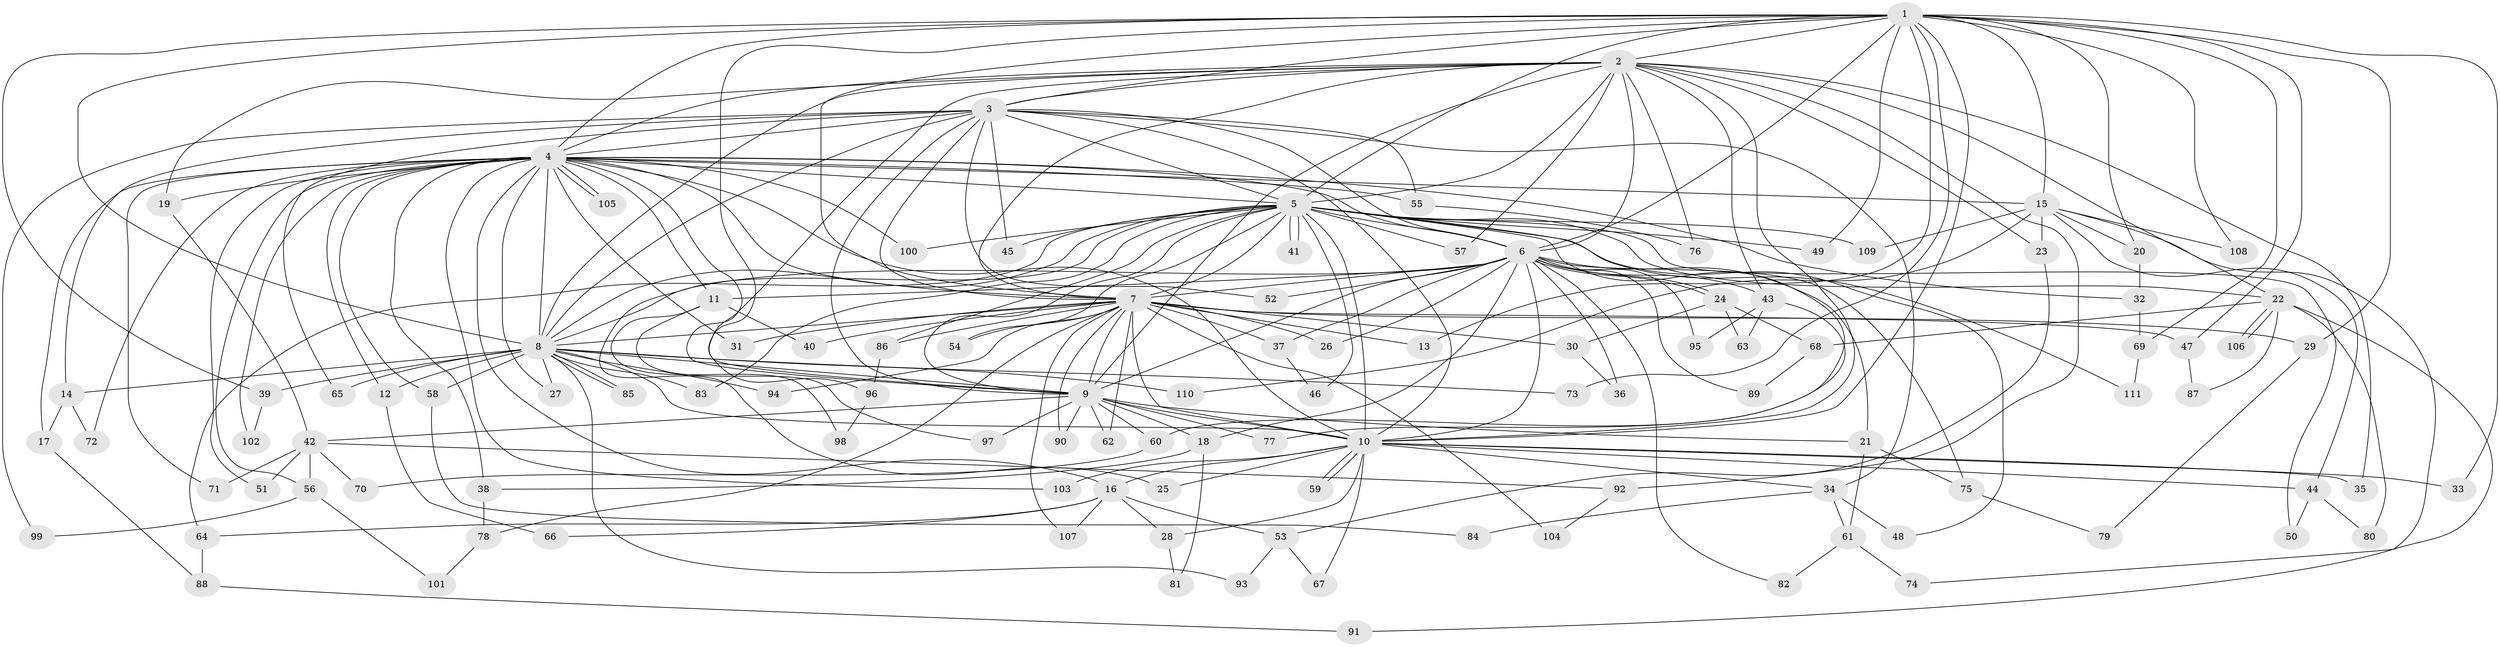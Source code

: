 // coarse degree distribution, {18: 0.03571428571428571, 15: 0.011904761904761904, 24: 0.023809523809523808, 29: 0.011904761904761904, 23: 0.011904761904761904, 16: 0.011904761904761904, 5: 0.03571428571428571, 3: 0.23809523809523808, 2: 0.4642857142857143, 9: 0.011904761904761904, 7: 0.011904761904761904, 4: 0.08333333333333333, 6: 0.011904761904761904, 8: 0.011904761904761904, 1: 0.023809523809523808}
// Generated by graph-tools (version 1.1) at 2025/51/02/27/25 19:51:41]
// undirected, 111 vertices, 247 edges
graph export_dot {
graph [start="1"]
  node [color=gray90,style=filled];
  1;
  2;
  3;
  4;
  5;
  6;
  7;
  8;
  9;
  10;
  11;
  12;
  13;
  14;
  15;
  16;
  17;
  18;
  19;
  20;
  21;
  22;
  23;
  24;
  25;
  26;
  27;
  28;
  29;
  30;
  31;
  32;
  33;
  34;
  35;
  36;
  37;
  38;
  39;
  40;
  41;
  42;
  43;
  44;
  45;
  46;
  47;
  48;
  49;
  50;
  51;
  52;
  53;
  54;
  55;
  56;
  57;
  58;
  59;
  60;
  61;
  62;
  63;
  64;
  65;
  66;
  67;
  68;
  69;
  70;
  71;
  72;
  73;
  74;
  75;
  76;
  77;
  78;
  79;
  80;
  81;
  82;
  83;
  84;
  85;
  86;
  87;
  88;
  89;
  90;
  91;
  92;
  93;
  94;
  95;
  96;
  97;
  98;
  99;
  100;
  101;
  102;
  103;
  104;
  105;
  106;
  107;
  108;
  109;
  110;
  111;
  1 -- 2;
  1 -- 3;
  1 -- 4;
  1 -- 5;
  1 -- 6;
  1 -- 7;
  1 -- 8;
  1 -- 9;
  1 -- 10;
  1 -- 13;
  1 -- 15;
  1 -- 20;
  1 -- 29;
  1 -- 33;
  1 -- 39;
  1 -- 47;
  1 -- 49;
  1 -- 69;
  1 -- 73;
  1 -- 108;
  2 -- 3;
  2 -- 4;
  2 -- 5;
  2 -- 6;
  2 -- 7;
  2 -- 8;
  2 -- 9;
  2 -- 10;
  2 -- 19;
  2 -- 22;
  2 -- 23;
  2 -- 35;
  2 -- 43;
  2 -- 57;
  2 -- 76;
  2 -- 92;
  2 -- 96;
  3 -- 4;
  3 -- 5;
  3 -- 6;
  3 -- 7;
  3 -- 8;
  3 -- 9;
  3 -- 10;
  3 -- 14;
  3 -- 34;
  3 -- 45;
  3 -- 52;
  3 -- 55;
  3 -- 65;
  3 -- 99;
  4 -- 5;
  4 -- 6;
  4 -- 7;
  4 -- 8;
  4 -- 9;
  4 -- 10;
  4 -- 11;
  4 -- 12;
  4 -- 15;
  4 -- 16;
  4 -- 17;
  4 -- 19;
  4 -- 27;
  4 -- 31;
  4 -- 32;
  4 -- 38;
  4 -- 51;
  4 -- 55;
  4 -- 56;
  4 -- 58;
  4 -- 71;
  4 -- 72;
  4 -- 100;
  4 -- 102;
  4 -- 103;
  4 -- 105;
  4 -- 105;
  5 -- 6;
  5 -- 7;
  5 -- 8;
  5 -- 9;
  5 -- 10;
  5 -- 22;
  5 -- 25;
  5 -- 41;
  5 -- 41;
  5 -- 45;
  5 -- 46;
  5 -- 48;
  5 -- 49;
  5 -- 50;
  5 -- 54;
  5 -- 57;
  5 -- 60;
  5 -- 64;
  5 -- 83;
  5 -- 86;
  5 -- 100;
  5 -- 109;
  5 -- 111;
  6 -- 7;
  6 -- 8;
  6 -- 9;
  6 -- 10;
  6 -- 11;
  6 -- 18;
  6 -- 21;
  6 -- 24;
  6 -- 24;
  6 -- 26;
  6 -- 36;
  6 -- 37;
  6 -- 43;
  6 -- 52;
  6 -- 75;
  6 -- 82;
  6 -- 89;
  6 -- 95;
  7 -- 8;
  7 -- 9;
  7 -- 10;
  7 -- 13;
  7 -- 26;
  7 -- 29;
  7 -- 30;
  7 -- 31;
  7 -- 37;
  7 -- 40;
  7 -- 47;
  7 -- 54;
  7 -- 62;
  7 -- 78;
  7 -- 86;
  7 -- 90;
  7 -- 94;
  7 -- 104;
  7 -- 107;
  8 -- 9;
  8 -- 10;
  8 -- 12;
  8 -- 14;
  8 -- 27;
  8 -- 39;
  8 -- 58;
  8 -- 65;
  8 -- 73;
  8 -- 83;
  8 -- 85;
  8 -- 85;
  8 -- 93;
  8 -- 94;
  8 -- 110;
  9 -- 10;
  9 -- 18;
  9 -- 21;
  9 -- 42;
  9 -- 60;
  9 -- 62;
  9 -- 77;
  9 -- 90;
  9 -- 97;
  10 -- 16;
  10 -- 25;
  10 -- 28;
  10 -- 33;
  10 -- 34;
  10 -- 35;
  10 -- 44;
  10 -- 59;
  10 -- 59;
  10 -- 67;
  10 -- 103;
  11 -- 40;
  11 -- 97;
  11 -- 98;
  12 -- 66;
  14 -- 17;
  14 -- 72;
  15 -- 20;
  15 -- 23;
  15 -- 44;
  15 -- 74;
  15 -- 108;
  15 -- 109;
  15 -- 110;
  16 -- 28;
  16 -- 53;
  16 -- 64;
  16 -- 66;
  16 -- 107;
  17 -- 88;
  18 -- 38;
  18 -- 81;
  19 -- 42;
  20 -- 32;
  21 -- 61;
  21 -- 75;
  22 -- 68;
  22 -- 80;
  22 -- 87;
  22 -- 91;
  22 -- 106;
  22 -- 106;
  23 -- 53;
  24 -- 30;
  24 -- 63;
  24 -- 68;
  28 -- 81;
  29 -- 79;
  30 -- 36;
  32 -- 69;
  34 -- 48;
  34 -- 61;
  34 -- 84;
  37 -- 46;
  38 -- 78;
  39 -- 102;
  42 -- 51;
  42 -- 56;
  42 -- 70;
  42 -- 71;
  42 -- 92;
  43 -- 63;
  43 -- 77;
  43 -- 95;
  44 -- 50;
  44 -- 80;
  47 -- 87;
  53 -- 67;
  53 -- 93;
  55 -- 76;
  56 -- 99;
  56 -- 101;
  58 -- 84;
  60 -- 70;
  61 -- 74;
  61 -- 82;
  64 -- 88;
  68 -- 89;
  69 -- 111;
  75 -- 79;
  78 -- 101;
  86 -- 96;
  88 -- 91;
  92 -- 104;
  96 -- 98;
}
